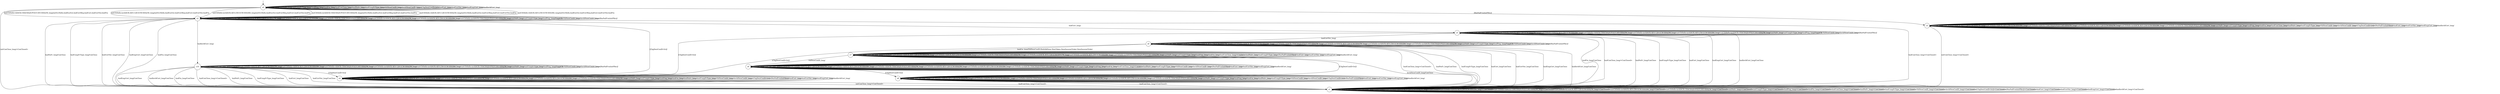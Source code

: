 digraph g {

s0 [shape="circle" label="s0"];
s1 [shape="circle" label="s1"];
s2 [shape="circle" label="s2"];
s3 [shape="circle" label="s3"];
s4 [shape="circle" label="s4"];
s5 [shape="circle" label="s5"];
s6 [shape="circle" label="s6"];
s7 [shape="circle" label="s7"];
s8 [shape="circle" label="s8"];
s9 [shape="circle" label="s9"];
s10 [shape="circle" label="s10"];
s0 -> s0 [label="initPing_long/ "];
s0 -> s1 [label="initConClose_long/<ConClosed> "];
s0 -> s2 [label="initCltHello-vldACK:AES-128-GCM-SHA256_long/initSvrHello,hndEncExt,hndCertReq,hndCert,hndCertVer,hndFin "];
s0 -> s2 [label="initCltHello-vldACK:AES-256-GCM-SHA384_long/initSvrHello,hndEncExt,hndCertReq,hndCert,hndCertVer,hndFin "];
s0 -> s2 [label="initCltHello-vldACK:CHACHA20-POLY1305-SHA256_long/initSvrHello,hndEncExt,hndCertReq,hndCert,hndCertVer,hndFin "];
s0 -> s2 [label="initCltHello-invldACK:AES-128-GCM-SHA256_long/initSvrHello,hndEncExt,hndCertReq,hndCert,hndCertVer,hndFin "];
s0 -> s2 [label="initCltHello-invldACK:AES-256-GCM-SHA384_long/initSvrHello,hndEncExt,hndCertReq,hndCert,hndCertVer,hndFin "];
s0 -> s2 [label="initCltHello-invldACK:CHACHA20-POLY1305-SHA256_long/initSvrHello,hndEncExt,hndCertReq,hndCert,hndCertVer,hndFin "];
s0 -> s0 [label="initNoFr_long/ "];
s0 -> s0 [label="initUnxpFrType_long/ "];
s0 -> s0 [label="hndPing_long/ "];
s0 -> s0 [label="hndFin_long/ "];
s0 -> s0 [label="hndConClose_long/ "];
s0 -> s0 [label="hndNoFr_long/ "];
s0 -> s0 [label="hndUnxpFrType_long/ "];
s0 -> s0 [label="VldNewConID_long/ "];
s0 -> s0 [label="InvldNewConID_long/ "];
s0 -> s0 [label="[ChgDestConID-Ori]/ "];
s0 -> s3 [label="[RmPadFrmInitPkts]/ "];
s0 -> s0 [label="hndCert_long/ "];
s0 -> s0 [label="hndCertVer_long/ "];
s0 -> s0 [label="hndEmpCert_long/ "];
s0 -> s0 [label="hndInvldCert_long/ "];
s1 -> s1 [label="initPing_long/<ConClosed> "];
s1 -> s1 [label="initConClose_long/<ConClosed> "];
s1 -> s1 [label="initCltHello-vldACK:AES-128-GCM-SHA256_long/<ConClosed> "];
s1 -> s1 [label="initCltHello-vldACK:AES-256-GCM-SHA384_long/<ConClosed> "];
s1 -> s1 [label="initCltHello-vldACK:CHACHA20-POLY1305-SHA256_long/<ConClosed> "];
s1 -> s1 [label="initCltHello-invldACK:AES-128-GCM-SHA256_long/<ConClosed> "];
s1 -> s1 [label="initCltHello-invldACK:AES-256-GCM-SHA384_long/<ConClosed> "];
s1 -> s1 [label="initCltHello-invldACK:CHACHA20-POLY1305-SHA256_long/<ConClosed> "];
s1 -> s1 [label="initNoFr_long/<ConClosed> "];
s1 -> s1 [label="initUnxpFrType_long/<ConClosed> "];
s1 -> s1 [label="hndPing_long/<ConClosed> "];
s1 -> s1 [label="hndFin_long/<ConClosed> "];
s1 -> s1 [label="hndConClose_long/<ConClosed> "];
s1 -> s1 [label="hndNoFr_long/<ConClosed> "];
s1 -> s1 [label="hndUnxpFrType_long/<ConClosed> "];
s1 -> s1 [label="VldNewConID_long/<ConClosed> "];
s1 -> s1 [label="InvldNewConID_long/<ConClosed> "];
s1 -> s1 [label="[ChgDestConID-Ori]/<ConClosed> "];
s1 -> s1 [label="[RmPadFrmInitPkts]/<ConClosed> "];
s1 -> s1 [label="hndCert_long/<ConClosed> "];
s1 -> s1 [label="hndCertVer_long/<ConClosed> "];
s1 -> s1 [label="hndEmpCert_long/<ConClosed> "];
s1 -> s1 [label="hndInvldCert_long/<ConClosed> "];
s2 -> s2 [label="initPing_long/ "];
s2 -> s2 [label="initConClose_long/<ConAct> "];
s2 -> s2 [label="initCltHello-vldACK:AES-128-GCM-SHA256_long/ "];
s2 -> s2 [label="initCltHello-vldACK:AES-256-GCM-SHA384_long/ "];
s2 -> s2 [label="initCltHello-vldACK:CHACHA20-POLY1305-SHA256_long/ "];
s2 -> s2 [label="initCltHello-invldACK:AES-128-GCM-SHA256_long/ "];
s2 -> s2 [label="initCltHello-invldACK:AES-256-GCM-SHA384_long/ "];
s2 -> s2 [label="initCltHello-invldACK:CHACHA20-POLY1305-SHA256_long/ "];
s2 -> s2 [label="initNoFr_long/ "];
s2 -> s2 [label="initUnxpFrType_long/ "];
s2 -> s2 [label="hndPing_long/PingACK "];
s2 -> s1 [label="hndFin_long/ConClose "];
s2 -> s1 [label="hndConClose_long/<ConClosed> "];
s2 -> s1 [label="hndNoFr_long/ConClose "];
s2 -> s1 [label="hndUnxpFrType_long/ConClose "];
s2 -> s2 [label="VldNewConID_long/ "];
s2 -> s2 [label="InvldNewConID_long/ "];
s2 -> s4 [label="[ChgDestConID-Ori]/ "];
s2 -> s2 [label="[RmPadFrmInitPkts]/ "];
s2 -> s5 [label="hndCert_long/ "];
s2 -> s1 [label="hndCertVer_long/ConClose "];
s2 -> s1 [label="hndEmpCert_long/ConClose "];
s2 -> s10 [label="hndInvldCert_long/ "];
s3 -> s3 [label="initPing_long/ "];
s3 -> s1 [label="initConClose_long/<ConClosed> "];
s3 -> s3 [label="initCltHello-vldACK:AES-128-GCM-SHA256_long/ "];
s3 -> s3 [label="initCltHello-vldACK:AES-256-GCM-SHA384_long/ "];
s3 -> s3 [label="initCltHello-vldACK:CHACHA20-POLY1305-SHA256_long/ "];
s3 -> s3 [label="initCltHello-invldACK:AES-128-GCM-SHA256_long/ "];
s3 -> s3 [label="initCltHello-invldACK:AES-256-GCM-SHA384_long/ "];
s3 -> s3 [label="initCltHello-invldACK:CHACHA20-POLY1305-SHA256_long/ "];
s3 -> s3 [label="initNoFr_long/ "];
s3 -> s3 [label="initUnxpFrType_long/ "];
s3 -> s3 [label="hndPing_long/ "];
s3 -> s3 [label="hndFin_long/ "];
s3 -> s3 [label="hndConClose_long/ "];
s3 -> s3 [label="hndNoFr_long/ "];
s3 -> s3 [label="hndUnxpFrType_long/ "];
s3 -> s3 [label="VldNewConID_long/ "];
s3 -> s3 [label="InvldNewConID_long/ "];
s3 -> s3 [label="[ChgDestConID-Ori]/ "];
s3 -> s3 [label="[RmPadFrmInitPkts]/ "];
s3 -> s3 [label="hndCert_long/ "];
s3 -> s3 [label="hndCertVer_long/ "];
s3 -> s3 [label="hndEmpCert_long/ "];
s3 -> s3 [label="hndInvldCert_long/ "];
s4 -> s4 [label="initPing_long/ "];
s4 -> s1 [label="initConClose_long/<ConClosed> "];
s4 -> s4 [label="initCltHello-vldACK:AES-128-GCM-SHA256_long/ "];
s4 -> s4 [label="initCltHello-vldACK:AES-256-GCM-SHA384_long/ "];
s4 -> s4 [label="initCltHello-vldACK:CHACHA20-POLY1305-SHA256_long/ "];
s4 -> s4 [label="initCltHello-invldACK:AES-128-GCM-SHA256_long/ "];
s4 -> s4 [label="initCltHello-invldACK:AES-256-GCM-SHA384_long/ "];
s4 -> s4 [label="initCltHello-invldACK:CHACHA20-POLY1305-SHA256_long/ "];
s4 -> s4 [label="initNoFr_long/ "];
s4 -> s4 [label="initUnxpFrType_long/ "];
s4 -> s4 [label="hndPing_long/ "];
s4 -> s4 [label="hndFin_long/ "];
s4 -> s1 [label="hndConClose_long/<ConClosed> "];
s4 -> s4 [label="hndNoFr_long/ "];
s4 -> s4 [label="hndUnxpFrType_long/ "];
s4 -> s4 [label="VldNewConID_long/ "];
s4 -> s4 [label="InvldNewConID_long/ "];
s4 -> s4 [label="[ChgDestConID-Ori]/ "];
s4 -> s4 [label="[RmPadFrmInitPkts]/ "];
s4 -> s4 [label="hndCert_long/ "];
s4 -> s4 [label="hndCertVer_long/ "];
s4 -> s4 [label="hndEmpCert_long/ "];
s4 -> s4 [label="hndInvldCert_long/ "];
s5 -> s5 [label="initPing_long/ "];
s5 -> s5 [label="initConClose_long/<ConAct> "];
s5 -> s5 [label="initCltHello-vldACK:AES-128-GCM-SHA256_long/ "];
s5 -> s5 [label="initCltHello-vldACK:AES-256-GCM-SHA384_long/ "];
s5 -> s5 [label="initCltHello-vldACK:CHACHA20-POLY1305-SHA256_long/ "];
s5 -> s5 [label="initCltHello-invldACK:AES-128-GCM-SHA256_long/ "];
s5 -> s5 [label="initCltHello-invldACK:AES-256-GCM-SHA384_long/ "];
s5 -> s5 [label="initCltHello-invldACK:CHACHA20-POLY1305-SHA256_long/ "];
s5 -> s5 [label="initNoFr_long/ "];
s5 -> s5 [label="initUnxpFrType_long/ "];
s5 -> s5 [label="hndPing_long/PingACK "];
s5 -> s1 [label="hndFin_long/ConClose "];
s5 -> s1 [label="hndConClose_long/<ConClosed> "];
s5 -> s1 [label="hndNoFr_long/ConClose "];
s5 -> s1 [label="hndUnxpFrType_long/ConClose "];
s5 -> s5 [label="VldNewConID_long/ "];
s5 -> s5 [label="InvldNewConID_long/ "];
s5 -> s4 [label="[ChgDestConID-Ori]/ "];
s5 -> s5 [label="[RmPadFrmInitPkts]/ "];
s5 -> s1 [label="hndCert_long/ConClose "];
s5 -> s6 [label="hndCertVer_long/ "];
s5 -> s1 [label="hndEmpCert_long/ConClose "];
s5 -> s1 [label="hndInvldCert_long/ConClose "];
s6 -> s6 [label="initPing_long/ "];
s6 -> s6 [label="initConClose_long/<ConAct> "];
s6 -> s6 [label="initCltHello-vldACK:AES-128-GCM-SHA256_long/ "];
s6 -> s6 [label="initCltHello-vldACK:AES-256-GCM-SHA384_long/ "];
s6 -> s6 [label="initCltHello-vldACK:CHACHA20-POLY1305-SHA256_long/ "];
s6 -> s6 [label="initCltHello-invldACK:AES-128-GCM-SHA256_long/ "];
s6 -> s6 [label="initCltHello-invldACK:AES-256-GCM-SHA384_long/ "];
s6 -> s6 [label="initCltHello-invldACK:CHACHA20-POLY1305-SHA256_long/ "];
s6 -> s6 [label="initNoFr_long/ "];
s6 -> s6 [label="initUnxpFrType_long/ "];
s6 -> s6 [label="hndPing_long/PingACK "];
s6 -> s7 [label="hndFin_long/VldNewConID,HndshkDone,NewToken,NewSessionTicket,NewSessionTicket "];
s6 -> s1 [label="hndConClose_long/<ConClosed> "];
s6 -> s1 [label="hndNoFr_long/ConClose "];
s6 -> s1 [label="hndUnxpFrType_long/ConClose "];
s6 -> s6 [label="VldNewConID_long/ "];
s6 -> s6 [label="InvldNewConID_long/ "];
s6 -> s4 [label="[ChgDestConID-Ori]/ "];
s6 -> s6 [label="[RmPadFrmInitPkts]/ "];
s6 -> s1 [label="hndCert_long/ConClose "];
s6 -> s1 [label="hndCertVer_long/ConClose "];
s6 -> s1 [label="hndEmpCert_long/ConClose "];
s6 -> s1 [label="hndInvldCert_long/ConClose "];
s7 -> s7 [label="initPing_long/ "];
s7 -> s7 [label="initConClose_long/<ConAct> "];
s7 -> s7 [label="initCltHello-vldACK:AES-128-GCM-SHA256_long/ "];
s7 -> s7 [label="initCltHello-vldACK:AES-256-GCM-SHA384_long/ "];
s7 -> s7 [label="initCltHello-vldACK:CHACHA20-POLY1305-SHA256_long/ "];
s7 -> s7 [label="initCltHello-invldACK:AES-128-GCM-SHA256_long/ "];
s7 -> s7 [label="initCltHello-invldACK:AES-256-GCM-SHA384_long/ "];
s7 -> s7 [label="initCltHello-invldACK:CHACHA20-POLY1305-SHA256_long/ "];
s7 -> s7 [label="initNoFr_long/ "];
s7 -> s7 [label="initUnxpFrType_long/ "];
s7 -> s7 [label="hndPing_long/ "];
s7 -> s7 [label="hndFin_long/ "];
s7 -> s7 [label="hndConClose_long/<ConAct> "];
s7 -> s7 [label="hndNoFr_long/ "];
s7 -> s7 [label="hndUnxpFrType_long/ "];
s7 -> s9 [label="VldNewConID_long/ "];
s7 -> s1 [label="InvldNewConID_long/ConClose "];
s7 -> s8 [label="[ChgDestConID-Ori]/ "];
s7 -> s7 [label="[RmPadFrmInitPkts]/ "];
s7 -> s7 [label="hndCert_long/ "];
s7 -> s7 [label="hndCertVer_long/ "];
s7 -> s7 [label="hndEmpCert_long/ "];
s7 -> s7 [label="hndInvldCert_long/ "];
s8 -> s8 [label="initPing_long/ "];
s8 -> s8 [label="initConClose_long/ "];
s8 -> s8 [label="initCltHello-vldACK:AES-128-GCM-SHA256_long/ "];
s8 -> s8 [label="initCltHello-vldACK:AES-256-GCM-SHA384_long/ "];
s8 -> s8 [label="initCltHello-vldACK:CHACHA20-POLY1305-SHA256_long/ "];
s8 -> s8 [label="initCltHello-invldACK:AES-128-GCM-SHA256_long/ "];
s8 -> s8 [label="initCltHello-invldACK:AES-256-GCM-SHA384_long/ "];
s8 -> s8 [label="initCltHello-invldACK:CHACHA20-POLY1305-SHA256_long/ "];
s8 -> s8 [label="initNoFr_long/ "];
s8 -> s8 [label="initUnxpFrType_long/ "];
s8 -> s8 [label="hndPing_long/ "];
s8 -> s8 [label="hndFin_long/ "];
s8 -> s1 [label="hndConClose_long/<ConClosed> "];
s8 -> s8 [label="hndNoFr_long/ "];
s8 -> s8 [label="hndUnxpFrType_long/ "];
s8 -> s8 [label="VldNewConID_long/ "];
s8 -> s8 [label="InvldNewConID_long/ "];
s8 -> s8 [label="[ChgDestConID-Ori]/ "];
s8 -> s8 [label="[RmPadFrmInitPkts]/ "];
s8 -> s8 [label="hndCert_long/ "];
s8 -> s8 [label="hndCertVer_long/ "];
s8 -> s8 [label="hndEmpCert_long/ "];
s8 -> s8 [label="hndInvldCert_long/ "];
s9 -> s9 [label="initPing_long/ "];
s9 -> s9 [label="initConClose_long/<ConAct> "];
s9 -> s9 [label="initCltHello-vldACK:AES-128-GCM-SHA256_long/ "];
s9 -> s9 [label="initCltHello-vldACK:AES-256-GCM-SHA384_long/ "];
s9 -> s9 [label="initCltHello-vldACK:CHACHA20-POLY1305-SHA256_long/ "];
s9 -> s9 [label="initCltHello-invldACK:AES-128-GCM-SHA256_long/ "];
s9 -> s9 [label="initCltHello-invldACK:AES-256-GCM-SHA384_long/ "];
s9 -> s9 [label="initCltHello-invldACK:CHACHA20-POLY1305-SHA256_long/ "];
s9 -> s9 [label="initNoFr_long/ "];
s9 -> s9 [label="initUnxpFrType_long/ "];
s9 -> s9 [label="hndPing_long/ "];
s9 -> s9 [label="hndFin_long/ "];
s9 -> s9 [label="hndConClose_long/<ConAct> "];
s9 -> s9 [label="hndNoFr_long/ "];
s9 -> s9 [label="hndUnxpFrType_long/ "];
s9 -> s9 [label="VldNewConID_long/ "];
s9 -> s9 [label="InvldNewConID_long/ "];
s9 -> s8 [label="[ChgDestConID-Ori]/ "];
s9 -> s9 [label="[RmPadFrmInitPkts]/ "];
s9 -> s9 [label="hndCert_long/ "];
s9 -> s9 [label="hndCertVer_long/ "];
s9 -> s9 [label="hndEmpCert_long/ "];
s9 -> s9 [label="hndInvldCert_long/ "];
s10 -> s10 [label="initPing_long/ "];
s10 -> s10 [label="initConClose_long/<ConAct> "];
s10 -> s10 [label="initCltHello-vldACK:AES-128-GCM-SHA256_long/ "];
s10 -> s10 [label="initCltHello-vldACK:AES-256-GCM-SHA384_long/ "];
s10 -> s10 [label="initCltHello-vldACK:CHACHA20-POLY1305-SHA256_long/ "];
s10 -> s10 [label="initCltHello-invldACK:AES-128-GCM-SHA256_long/ "];
s10 -> s10 [label="initCltHello-invldACK:AES-256-GCM-SHA384_long/ "];
s10 -> s10 [label="initCltHello-invldACK:CHACHA20-POLY1305-SHA256_long/ "];
s10 -> s10 [label="initNoFr_long/ "];
s10 -> s10 [label="initUnxpFrType_long/ "];
s10 -> s10 [label="hndPing_long/PingACK "];
s10 -> s1 [label="hndFin_long/ConClose "];
s10 -> s1 [label="hndConClose_long/<ConClosed> "];
s10 -> s1 [label="hndNoFr_long/ConClose "];
s10 -> s1 [label="hndUnxpFrType_long/ConClose "];
s10 -> s10 [label="VldNewConID_long/ "];
s10 -> s10 [label="InvldNewConID_long/ "];
s10 -> s4 [label="[ChgDestConID-Ori]/ "];
s10 -> s10 [label="[RmPadFrmInitPkts]/ "];
s10 -> s1 [label="hndCert_long/ConClose "];
s10 -> s1 [label="hndCertVer_long/ConClose "];
s10 -> s1 [label="hndEmpCert_long/ConClose "];
s10 -> s1 [label="hndInvldCert_long/ConClose "];

__start0 [label="" shape="none" width="0" height="0"];
__start0 -> s0;

}

